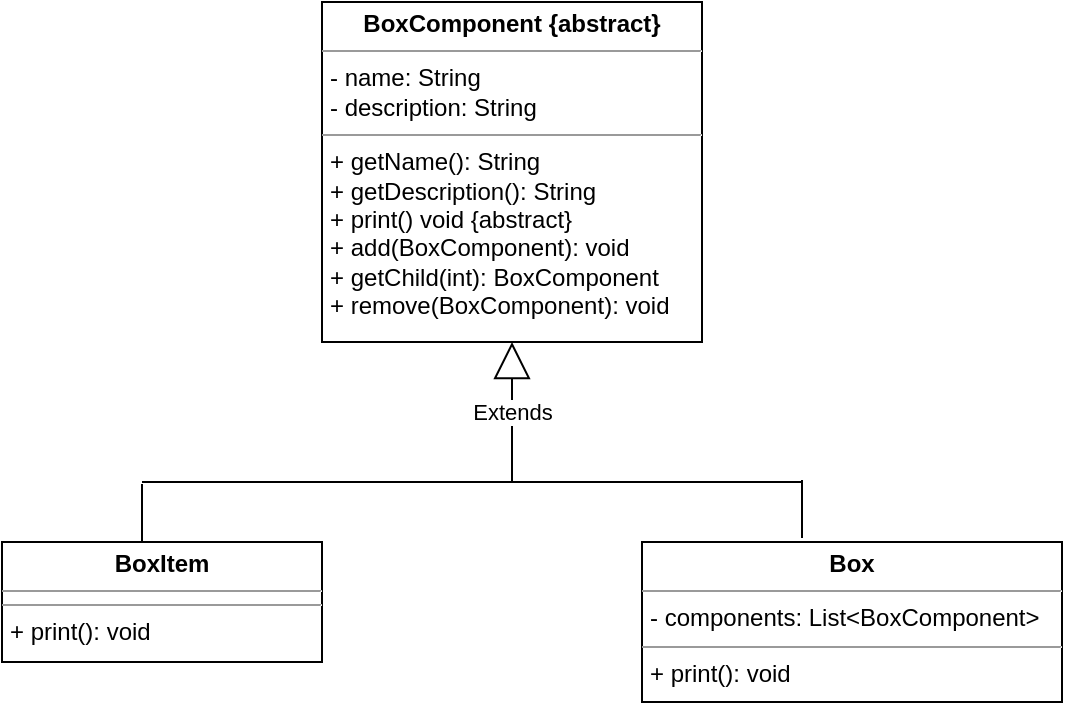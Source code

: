 <mxfile version="17.4.6"><diagram id="mgqvqPnT3ukcFS07PuqA" name="Page-1"><mxGraphModel dx="1102" dy="574" grid="1" gridSize="10" guides="1" tooltips="1" connect="1" arrows="1" fold="1" page="1" pageScale="1" pageWidth="850" pageHeight="1100" math="0" shadow="0"><root><mxCell id="0"/><mxCell id="1" parent="0"/><mxCell id="uAw_h-O0-CFrEACEF9oh-2" value="&lt;p style=&quot;margin: 0px ; margin-top: 4px ; text-align: center&quot;&gt;&lt;b&gt;BoxComponent {abstract}&lt;br&gt;&lt;/b&gt;&lt;/p&gt;&lt;hr size=&quot;1&quot;&gt;&lt;p style=&quot;margin: 0px ; margin-left: 4px&quot;&gt;- name: String&lt;/p&gt;&lt;p style=&quot;margin: 0px ; margin-left: 4px&quot;&gt;- description: String&lt;br&gt;&lt;/p&gt;&lt;hr size=&quot;1&quot;&gt;&lt;p style=&quot;margin: 0px ; margin-left: 4px&quot;&gt;+ getName(): String&lt;/p&gt;&lt;p style=&quot;margin: 0px ; margin-left: 4px&quot;&gt;+ getDescription(): String&lt;/p&gt;&lt;p style=&quot;margin: 0px ; margin-left: 4px&quot;&gt;+ print() void {abstract}&lt;br&gt;&lt;/p&gt;&lt;p style=&quot;margin: 0px ; margin-left: 4px&quot;&gt;+ add(BoxComponent): void&lt;/p&gt;&lt;p style=&quot;margin: 0px ; margin-left: 4px&quot;&gt;+ getChild(int): BoxComponent&lt;/p&gt;&lt;p style=&quot;margin: 0px ; margin-left: 4px&quot;&gt;+ remove(BoxComponent): void&lt;br&gt;&lt;/p&gt;" style="verticalAlign=top;align=left;overflow=fill;fontSize=12;fontFamily=Helvetica;html=1;" vertex="1" parent="1"><mxGeometry x="280" y="20" width="190" height="170" as="geometry"/></mxCell><mxCell id="uAw_h-O0-CFrEACEF9oh-3" value="&lt;p style=&quot;margin: 0px ; margin-top: 4px ; text-align: center&quot;&gt;&lt;b&gt;BoxItem&lt;/b&gt;&lt;/p&gt;&lt;hr size=&quot;1&quot;&gt;&lt;hr size=&quot;1&quot;&gt;&lt;p style=&quot;margin: 0px ; margin-left: 4px&quot;&gt;+ print(): void&lt;br&gt;&lt;/p&gt;" style="verticalAlign=top;align=left;overflow=fill;fontSize=12;fontFamily=Helvetica;html=1;" vertex="1" parent="1"><mxGeometry x="120" y="290" width="160" height="60" as="geometry"/></mxCell><mxCell id="uAw_h-O0-CFrEACEF9oh-5" value="&lt;p style=&quot;margin: 0px ; margin-top: 4px ; text-align: center&quot;&gt;&lt;b&gt;Box&lt;/b&gt;&lt;/p&gt;&lt;hr size=&quot;1&quot;&gt;&lt;p style=&quot;margin: 0px ; margin-left: 4px&quot;&gt;- components: List&amp;lt;BoxComponent&amp;gt;&lt;br&gt;&lt;/p&gt;&lt;hr size=&quot;1&quot;&gt;&lt;p style=&quot;margin: 0px ; margin-left: 4px&quot;&gt;+ print(): void&lt;br&gt;&lt;/p&gt;" style="verticalAlign=top;align=left;overflow=fill;fontSize=12;fontFamily=Helvetica;html=1;" vertex="1" parent="1"><mxGeometry x="440" y="290" width="210" height="80" as="geometry"/></mxCell><mxCell id="uAw_h-O0-CFrEACEF9oh-7" value="Extends" style="endArrow=block;endSize=16;endFill=0;html=1;rounded=0;entryX=0.5;entryY=1;entryDx=0;entryDy=0;" edge="1" parent="1" target="uAw_h-O0-CFrEACEF9oh-2"><mxGeometry width="160" relative="1" as="geometry"><mxPoint x="375" y="260" as="sourcePoint"/><mxPoint x="500" y="260" as="targetPoint"/></mxGeometry></mxCell><mxCell id="uAw_h-O0-CFrEACEF9oh-8" value="" style="endArrow=none;html=1;edgeStyle=orthogonalEdgeStyle;rounded=0;" edge="1" parent="1"><mxGeometry relative="1" as="geometry"><mxPoint x="190" y="260" as="sourcePoint"/><mxPoint x="520" y="260" as="targetPoint"/></mxGeometry></mxCell><mxCell id="uAw_h-O0-CFrEACEF9oh-11" value="" style="endArrow=none;html=1;edgeStyle=orthogonalEdgeStyle;rounded=0;" edge="1" parent="1"><mxGeometry relative="1" as="geometry"><mxPoint x="190" y="290" as="sourcePoint"/><mxPoint x="190" y="261" as="targetPoint"/></mxGeometry></mxCell><mxCell id="uAw_h-O0-CFrEACEF9oh-14" value="" style="endArrow=none;html=1;edgeStyle=orthogonalEdgeStyle;rounded=0;" edge="1" parent="1"><mxGeometry relative="1" as="geometry"><mxPoint x="520" y="288" as="sourcePoint"/><mxPoint x="520" y="259" as="targetPoint"/></mxGeometry></mxCell></root></mxGraphModel></diagram></mxfile>